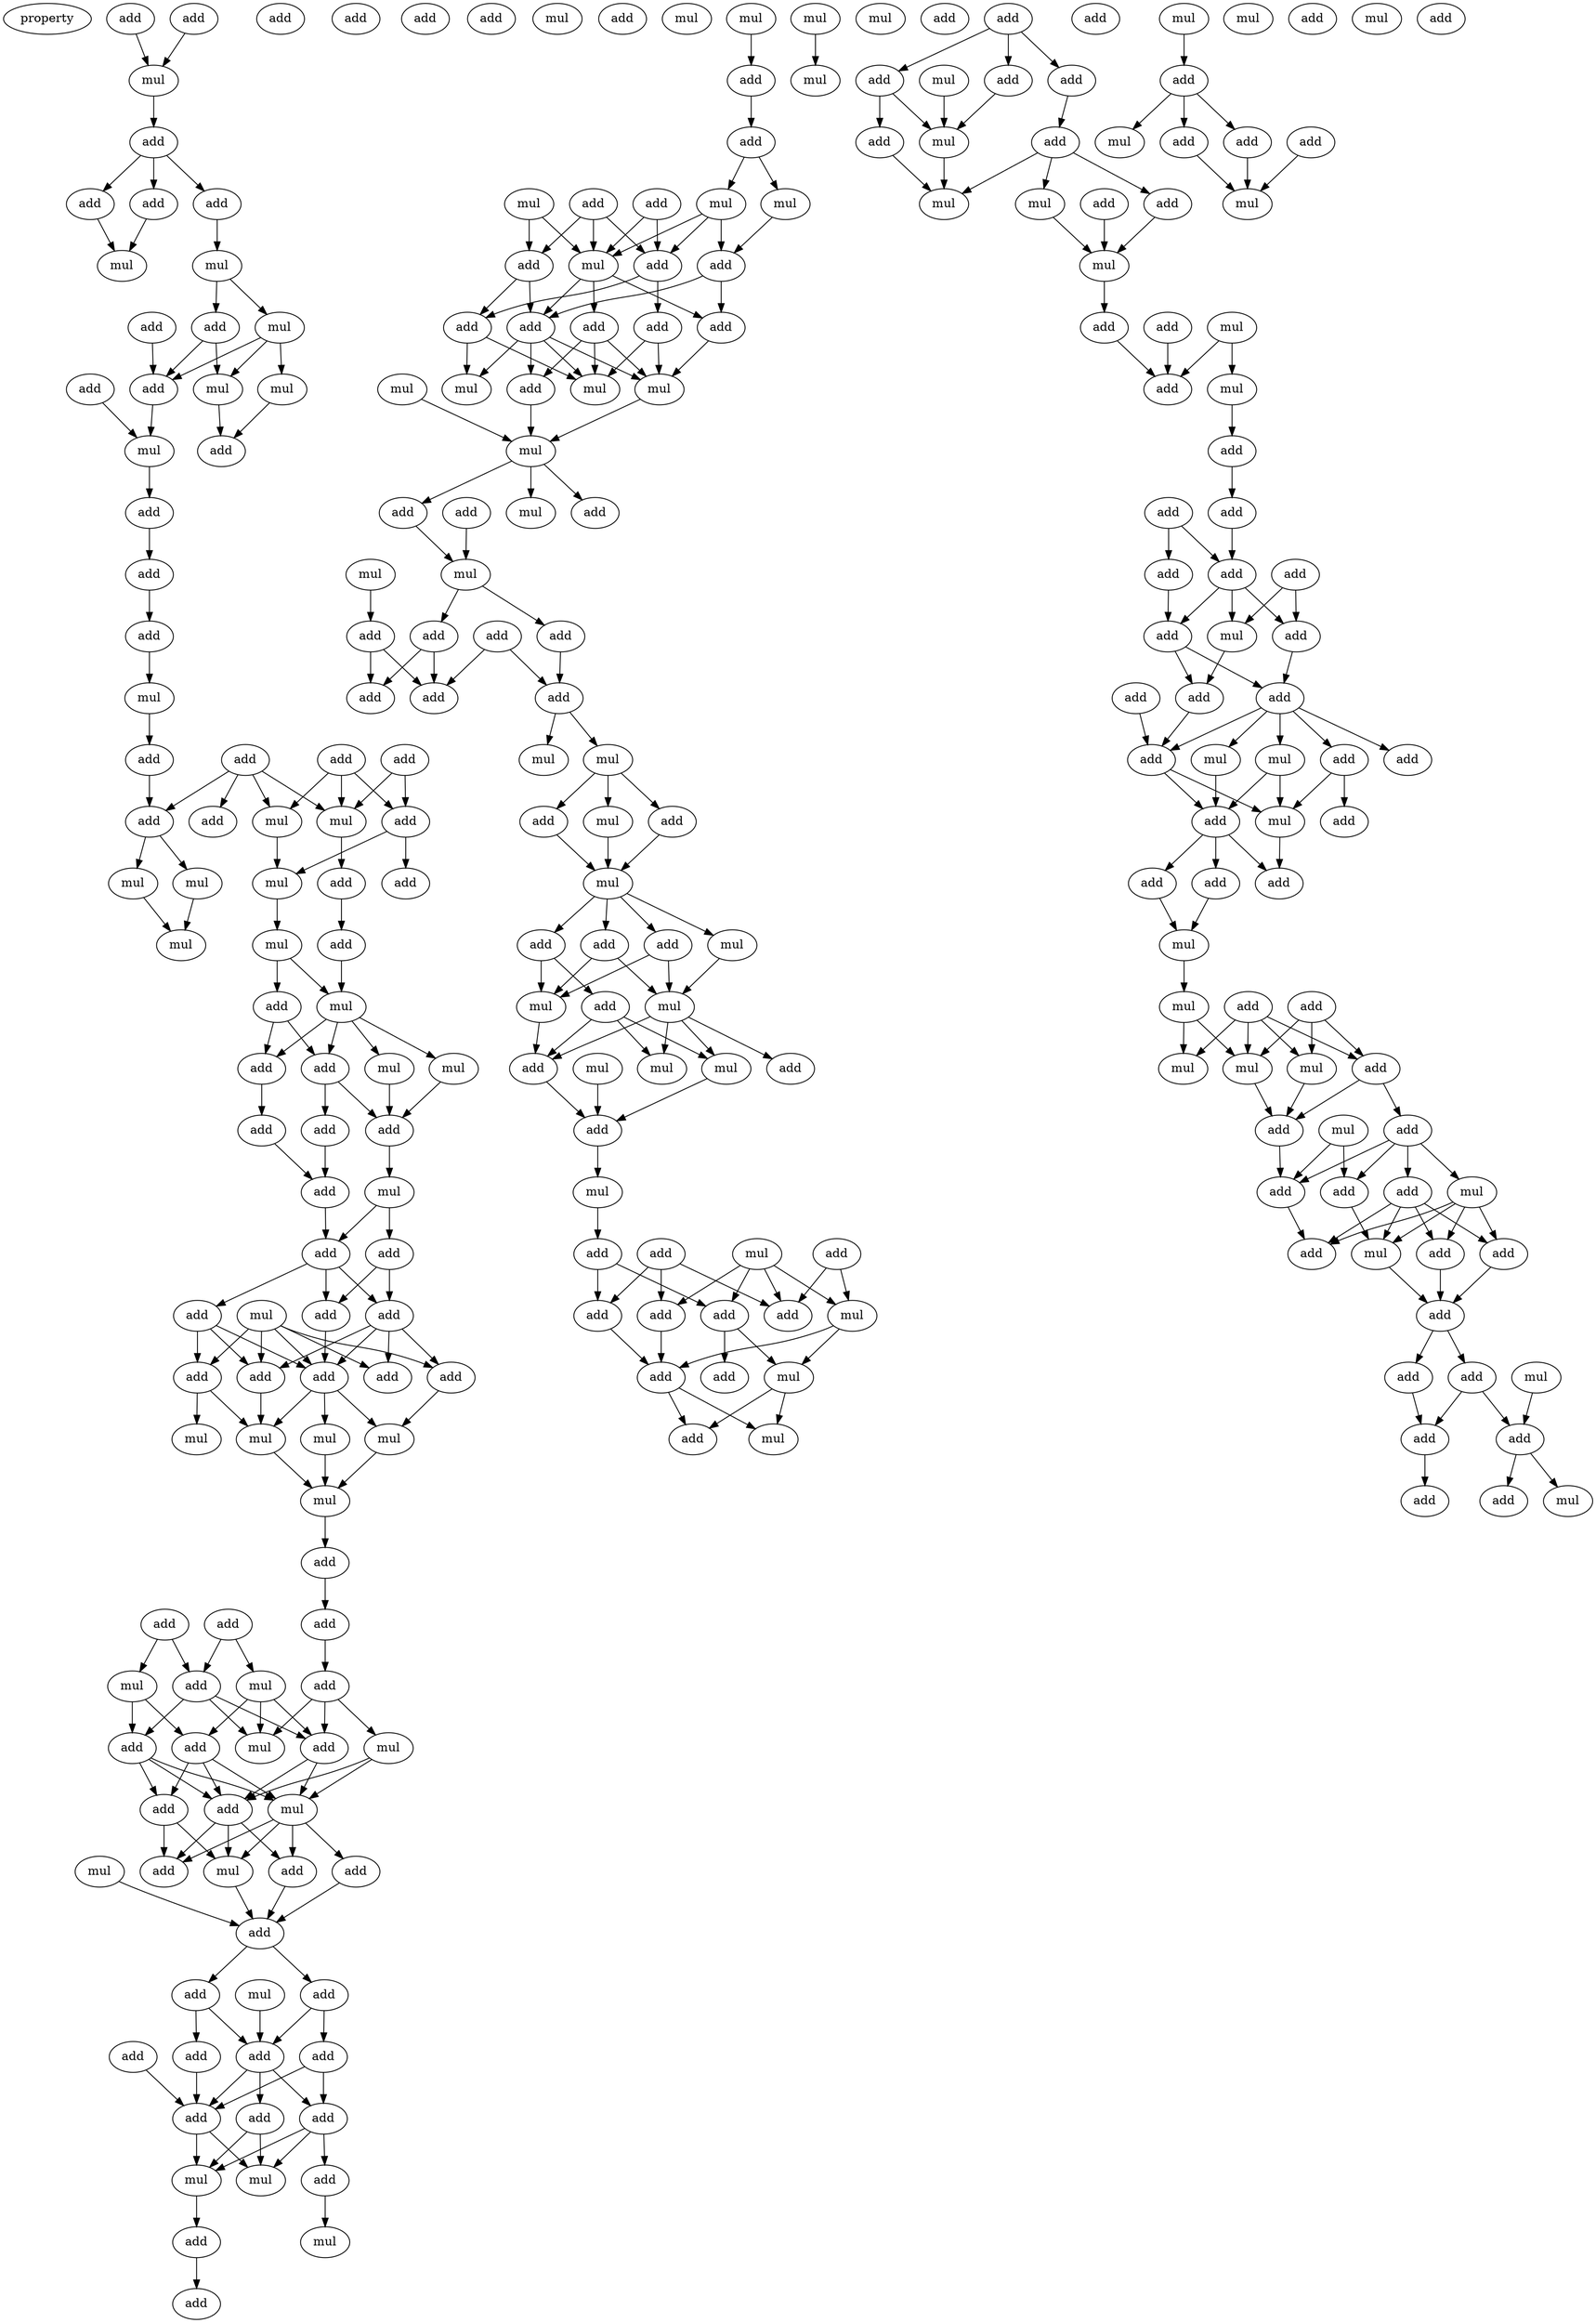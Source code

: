 digraph {
    node [fontcolor=black]
    property [mul=2,lf=1.5]
    0 [ label = add ];
    1 [ label = add ];
    2 [ label = add ];
    3 [ label = add ];
    4 [ label = add ];
    5 [ label = mul ];
    6 [ label = add ];
    7 [ label = add ];
    8 [ label = add ];
    9 [ label = add ];
    10 [ label = mul ];
    11 [ label = add ];
    12 [ label = mul ];
    13 [ label = mul ];
    14 [ label = add ];
    15 [ label = mul ];
    16 [ label = add ];
    17 [ label = add ];
    18 [ label = mul ];
    19 [ label = add ];
    20 [ label = mul ];
    21 [ label = mul ];
    22 [ label = add ];
    23 [ label = add ];
    24 [ label = add ];
    25 [ label = add ];
    26 [ label = add ];
    27 [ label = mul ];
    28 [ label = add ];
    29 [ label = add ];
    30 [ label = add ];
    31 [ label = add ];
    32 [ label = mul ];
    33 [ label = add ];
    34 [ label = add ];
    35 [ label = add ];
    36 [ label = mul ];
    37 [ label = mul ];
    38 [ label = mul ];
    39 [ label = mul ];
    40 [ label = add ];
    41 [ label = add ];
    42 [ label = mul ];
    43 [ label = mul ];
    44 [ label = add ];
    45 [ label = mul ];
    46 [ label = add ];
    47 [ label = mul ];
    48 [ label = add ];
    49 [ label = add ];
    50 [ label = mul ];
    51 [ label = add ];
    52 [ label = add ];
    53 [ label = add ];
    54 [ label = add ];
    55 [ label = mul ];
    56 [ label = add ];
    57 [ label = add ];
    58 [ label = add ];
    59 [ label = mul ];
    60 [ label = add ];
    61 [ label = add ];
    62 [ label = add ];
    63 [ label = add ];
    64 [ label = add ];
    65 [ label = add ];
    66 [ label = add ];
    67 [ label = mul ];
    68 [ label = mul ];
    69 [ label = mul ];
    70 [ label = mul ];
    71 [ label = mul ];
    72 [ label = mul ];
    73 [ label = add ];
    74 [ label = add ];
    75 [ label = add ];
    76 [ label = add ];
    77 [ label = mul ];
    78 [ label = mul ];
    79 [ label = add ];
    80 [ label = add ];
    81 [ label = add ];
    82 [ label = add ];
    83 [ label = mul ];
    84 [ label = mul ];
    85 [ label = add ];
    86 [ label = add ];
    87 [ label = add ];
    88 [ label = mul ];
    89 [ label = add ];
    90 [ label = add ];
    91 [ label = mul ];
    92 [ label = add ];
    93 [ label = mul ];
    94 [ label = add ];
    95 [ label = mul ];
    96 [ label = add ];
    97 [ label = add ];
    98 [ label = add ];
    99 [ label = add ];
    100 [ label = add ];
    101 [ label = add ];
    102 [ label = add ];
    103 [ label = add ];
    104 [ label = add ];
    105 [ label = mul ];
    106 [ label = mul ];
    107 [ label = add ];
    108 [ label = mul ];
    109 [ label = add ];
    110 [ label = add ];
    111 [ label = mul ];
    112 [ label = mul ];
    113 [ label = add ];
    114 [ label = mul ];
    115 [ label = mul ];
    116 [ label = add ];
    117 [ label = add ];
    118 [ label = add ];
    119 [ label = mul ];
    120 [ label = mul ];
    121 [ label = mul ];
    122 [ label = add ];
    123 [ label = mul ];
    124 [ label = add ];
    125 [ label = add ];
    126 [ label = add ];
    127 [ label = add ];
    128 [ label = add ];
    129 [ label = add ];
    130 [ label = add ];
    131 [ label = mul ];
    132 [ label = mul ];
    133 [ label = mul ];
    134 [ label = mul ];
    135 [ label = add ];
    136 [ label = mul ];
    137 [ label = add ];
    138 [ label = add ];
    139 [ label = mul ];
    140 [ label = add ];
    141 [ label = mul ];
    142 [ label = mul ];
    143 [ label = add ];
    144 [ label = add ];
    145 [ label = add ];
    146 [ label = add ];
    147 [ label = add ];
    148 [ label = add ];
    149 [ label = add ];
    150 [ label = mul ];
    151 [ label = mul ];
    152 [ label = add ];
    153 [ label = mul ];
    154 [ label = add ];
    155 [ label = mul ];
    156 [ label = add ];
    157 [ label = add ];
    158 [ label = add ];
    159 [ label = add ];
    160 [ label = mul ];
    161 [ label = mul ];
    162 [ label = add ];
    163 [ label = mul ];
    164 [ label = mul ];
    165 [ label = add ];
    166 [ label = mul ];
    167 [ label = mul ];
    168 [ label = add ];
    169 [ label = add ];
    170 [ label = mul ];
    171 [ label = mul ];
    172 [ label = add ];
    173 [ label = add ];
    174 [ label = add ];
    175 [ label = mul ];
    176 [ label = add ];
    177 [ label = add ];
    178 [ label = add ];
    179 [ label = add ];
    180 [ label = add ];
    181 [ label = add ];
    182 [ label = mul ];
    183 [ label = add ];
    184 [ label = mul ];
    185 [ label = add ];
    186 [ label = add ];
    187 [ label = add ];
    188 [ label = mul ];
    189 [ label = add ];
    190 [ label = add ];
    191 [ label = add ];
    192 [ label = mul ];
    193 [ label = add ];
    194 [ label = mul ];
    195 [ label = add ];
    196 [ label = mul ];
    197 [ label = mul ];
    198 [ label = add ];
    199 [ label = add ];
    200 [ label = mul ];
    201 [ label = add ];
    202 [ label = mul ];
    203 [ label = add ];
    204 [ label = add ];
    205 [ label = add ];
    206 [ label = add ];
    207 [ label = add ];
    208 [ label = add ];
    209 [ label = add ];
    210 [ label = mul ];
    211 [ label = add ];
    212 [ label = add ];
    213 [ label = add ];
    214 [ label = add ];
    215 [ label = add ];
    216 [ label = add ];
    217 [ label = mul ];
    218 [ label = add ];
    219 [ label = add ];
    220 [ label = mul ];
    221 [ label = mul ];
    222 [ label = add ];
    223 [ label = add ];
    224 [ label = add ];
    225 [ label = add ];
    226 [ label = add ];
    227 [ label = mul ];
    228 [ label = add ];
    229 [ label = mul ];
    230 [ label = add ];
    231 [ label = mul ];
    232 [ label = add ];
    233 [ label = mul ];
    234 [ label = mul ];
    235 [ label = add ];
    236 [ label = add ];
    237 [ label = mul ];
    238 [ label = add ];
    239 [ label = add ];
    240 [ label = mul ];
    241 [ label = add ];
    242 [ label = add ];
    243 [ label = add ];
    244 [ label = mul ];
    245 [ label = add ];
    246 [ label = add ];
    247 [ label = add ];
    248 [ label = mul ];
    249 [ label = add ];
    250 [ label = add ];
    251 [ label = add ];
    252 [ label = mul ];
    253 [ label = add ];
    254 [ label = add ];
    255 [ label = mul ];
    256 [ label = add ];
    257 [ label = mul ];
    258 [ label = add ];
    259 [ label = add ];
    260 [ label = add ];
    261 [ label = mul ];
    262 [ label = mul ];
    263 [ label = add ];
    264 [ label = mul ];
    265 [ label = add ];
    0 -> 5 [ name = 0 ];
    1 -> 5 [ name = 1 ];
    5 -> 6 [ name = 2 ];
    6 -> 7 [ name = 3 ];
    6 -> 8 [ name = 4 ];
    6 -> 11 [ name = 5 ];
    7 -> 13 [ name = 6 ];
    8 -> 12 [ name = 7 ];
    11 -> 13 [ name = 8 ];
    12 -> 14 [ name = 9 ];
    12 -> 15 [ name = 10 ];
    14 -> 19 [ name = 11 ];
    14 -> 20 [ name = 12 ];
    15 -> 18 [ name = 13 ];
    15 -> 19 [ name = 14 ];
    15 -> 20 [ name = 15 ];
    16 -> 19 [ name = 16 ];
    17 -> 21 [ name = 17 ];
    18 -> 22 [ name = 18 ];
    19 -> 21 [ name = 19 ];
    20 -> 22 [ name = 20 ];
    21 -> 23 [ name = 21 ];
    23 -> 25 [ name = 22 ];
    25 -> 26 [ name = 23 ];
    26 -> 27 [ name = 24 ];
    27 -> 30 [ name = 25 ];
    28 -> 32 [ name = 26 ];
    28 -> 35 [ name = 27 ];
    28 -> 36 [ name = 28 ];
    29 -> 32 [ name = 29 ];
    29 -> 33 [ name = 30 ];
    29 -> 34 [ name = 31 ];
    29 -> 36 [ name = 32 ];
    30 -> 34 [ name = 33 ];
    31 -> 32 [ name = 34 ];
    31 -> 35 [ name = 35 ];
    32 -> 40 [ name = 36 ];
    34 -> 38 [ name = 37 ];
    34 -> 39 [ name = 38 ];
    35 -> 37 [ name = 39 ];
    35 -> 41 [ name = 40 ];
    36 -> 37 [ name = 41 ];
    37 -> 42 [ name = 42 ];
    38 -> 43 [ name = 43 ];
    39 -> 43 [ name = 44 ];
    40 -> 44 [ name = 45 ];
    42 -> 45 [ name = 46 ];
    42 -> 46 [ name = 47 ];
    44 -> 45 [ name = 48 ];
    45 -> 47 [ name = 49 ];
    45 -> 48 [ name = 50 ];
    45 -> 49 [ name = 51 ];
    45 -> 50 [ name = 52 ];
    46 -> 48 [ name = 53 ];
    46 -> 49 [ name = 54 ];
    47 -> 53 [ name = 55 ];
    48 -> 51 [ name = 56 ];
    48 -> 53 [ name = 57 ];
    49 -> 52 [ name = 58 ];
    50 -> 53 [ name = 59 ];
    51 -> 54 [ name = 60 ];
    52 -> 54 [ name = 61 ];
    53 -> 55 [ name = 62 ];
    54 -> 57 [ name = 63 ];
    55 -> 56 [ name = 64 ];
    55 -> 57 [ name = 65 ];
    56 -> 60 [ name = 66 ];
    56 -> 61 [ name = 67 ];
    57 -> 58 [ name = 68 ];
    57 -> 60 [ name = 69 ];
    57 -> 61 [ name = 70 ];
    58 -> 64 [ name = 71 ];
    58 -> 65 [ name = 72 ];
    58 -> 66 [ name = 73 ];
    59 -> 62 [ name = 74 ];
    59 -> 63 [ name = 75 ];
    59 -> 64 [ name = 76 ];
    59 -> 65 [ name = 77 ];
    59 -> 66 [ name = 78 ];
    60 -> 62 [ name = 79 ];
    60 -> 63 [ name = 80 ];
    60 -> 64 [ name = 81 ];
    60 -> 65 [ name = 82 ];
    61 -> 65 [ name = 83 ];
    62 -> 67 [ name = 84 ];
    64 -> 70 [ name = 85 ];
    65 -> 67 [ name = 86 ];
    65 -> 69 [ name = 87 ];
    65 -> 70 [ name = 88 ];
    66 -> 68 [ name = 89 ];
    66 -> 70 [ name = 90 ];
    67 -> 71 [ name = 91 ];
    69 -> 71 [ name = 92 ];
    70 -> 71 [ name = 93 ];
    71 -> 73 [ name = 94 ];
    73 -> 74 [ name = 95 ];
    74 -> 80 [ name = 96 ];
    75 -> 78 [ name = 97 ];
    75 -> 79 [ name = 98 ];
    76 -> 77 [ name = 99 ];
    76 -> 79 [ name = 100 ];
    77 -> 82 [ name = 101 ];
    77 -> 85 [ name = 102 ];
    78 -> 81 [ name = 103 ];
    78 -> 82 [ name = 104 ];
    78 -> 84 [ name = 105 ];
    79 -> 81 [ name = 106 ];
    79 -> 84 [ name = 107 ];
    79 -> 85 [ name = 108 ];
    80 -> 81 [ name = 109 ];
    80 -> 83 [ name = 110 ];
    80 -> 84 [ name = 111 ];
    81 -> 86 [ name = 112 ];
    81 -> 88 [ name = 113 ];
    82 -> 86 [ name = 114 ];
    82 -> 87 [ name = 115 ];
    82 -> 88 [ name = 116 ];
    83 -> 86 [ name = 117 ];
    83 -> 88 [ name = 118 ];
    85 -> 86 [ name = 119 ];
    85 -> 87 [ name = 120 ];
    85 -> 88 [ name = 121 ];
    86 -> 89 [ name = 122 ];
    86 -> 92 [ name = 123 ];
    86 -> 93 [ name = 124 ];
    87 -> 89 [ name = 125 ];
    87 -> 93 [ name = 126 ];
    88 -> 89 [ name = 127 ];
    88 -> 90 [ name = 128 ];
    88 -> 92 [ name = 129 ];
    88 -> 93 [ name = 130 ];
    90 -> 94 [ name = 131 ];
    91 -> 94 [ name = 132 ];
    92 -> 94 [ name = 133 ];
    93 -> 94 [ name = 134 ];
    94 -> 96 [ name = 135 ];
    94 -> 97 [ name = 136 ];
    95 -> 101 [ name = 137 ];
    96 -> 98 [ name = 138 ];
    96 -> 101 [ name = 139 ];
    97 -> 99 [ name = 140 ];
    97 -> 101 [ name = 141 ];
    98 -> 102 [ name = 142 ];
    98 -> 104 [ name = 143 ];
    99 -> 102 [ name = 144 ];
    100 -> 102 [ name = 145 ];
    101 -> 102 [ name = 146 ];
    101 -> 103 [ name = 147 ];
    101 -> 104 [ name = 148 ];
    102 -> 105 [ name = 149 ];
    102 -> 106 [ name = 150 ];
    103 -> 105 [ name = 151 ];
    103 -> 106 [ name = 152 ];
    104 -> 105 [ name = 153 ];
    104 -> 106 [ name = 154 ];
    104 -> 107 [ name = 155 ];
    105 -> 109 [ name = 156 ];
    107 -> 108 [ name = 157 ];
    109 -> 110 [ name = 158 ];
    111 -> 113 [ name = 159 ];
    112 -> 114 [ name = 160 ];
    113 -> 116 [ name = 161 ];
    116 -> 120 [ name = 162 ];
    116 -> 121 [ name = 163 ];
    117 -> 123 [ name = 164 ];
    117 -> 124 [ name = 165 ];
    118 -> 123 [ name = 166 ];
    118 -> 124 [ name = 167 ];
    118 -> 125 [ name = 168 ];
    119 -> 123 [ name = 169 ];
    119 -> 125 [ name = 170 ];
    120 -> 122 [ name = 171 ];
    120 -> 123 [ name = 172 ];
    120 -> 124 [ name = 173 ];
    121 -> 122 [ name = 174 ];
    122 -> 127 [ name = 175 ];
    122 -> 128 [ name = 176 ];
    123 -> 127 [ name = 177 ];
    123 -> 128 [ name = 178 ];
    123 -> 129 [ name = 179 ];
    124 -> 126 [ name = 180 ];
    124 -> 130 [ name = 181 ];
    125 -> 126 [ name = 182 ];
    125 -> 128 [ name = 183 ];
    126 -> 132 [ name = 184 ];
    126 -> 133 [ name = 185 ];
    127 -> 131 [ name = 186 ];
    128 -> 131 [ name = 187 ];
    128 -> 132 [ name = 188 ];
    128 -> 133 [ name = 189 ];
    128 -> 135 [ name = 190 ];
    129 -> 131 [ name = 191 ];
    129 -> 132 [ name = 192 ];
    129 -> 135 [ name = 193 ];
    130 -> 131 [ name = 194 ];
    130 -> 132 [ name = 195 ];
    131 -> 136 [ name = 196 ];
    134 -> 136 [ name = 197 ];
    135 -> 136 [ name = 198 ];
    136 -> 137 [ name = 199 ];
    136 -> 139 [ name = 200 ];
    136 -> 140 [ name = 201 ];
    137 -> 142 [ name = 202 ];
    138 -> 142 [ name = 203 ];
    141 -> 143 [ name = 204 ];
    142 -> 144 [ name = 205 ];
    142 -> 146 [ name = 206 ];
    143 -> 148 [ name = 207 ];
    143 -> 149 [ name = 208 ];
    144 -> 148 [ name = 209 ];
    144 -> 149 [ name = 210 ];
    145 -> 147 [ name = 211 ];
    145 -> 149 [ name = 212 ];
    146 -> 147 [ name = 213 ];
    147 -> 150 [ name = 214 ];
    147 -> 151 [ name = 215 ];
    151 -> 152 [ name = 216 ];
    151 -> 153 [ name = 217 ];
    151 -> 154 [ name = 218 ];
    152 -> 155 [ name = 219 ];
    153 -> 155 [ name = 220 ];
    154 -> 155 [ name = 221 ];
    155 -> 157 [ name = 222 ];
    155 -> 158 [ name = 223 ];
    155 -> 159 [ name = 224 ];
    155 -> 160 [ name = 225 ];
    157 -> 161 [ name = 226 ];
    157 -> 163 [ name = 227 ];
    158 -> 161 [ name = 228 ];
    158 -> 163 [ name = 229 ];
    159 -> 161 [ name = 230 ];
    159 -> 162 [ name = 231 ];
    160 -> 163 [ name = 232 ];
    161 -> 165 [ name = 233 ];
    162 -> 164 [ name = 234 ];
    162 -> 165 [ name = 235 ];
    162 -> 166 [ name = 236 ];
    163 -> 164 [ name = 237 ];
    163 -> 165 [ name = 238 ];
    163 -> 166 [ name = 239 ];
    163 -> 168 [ name = 240 ];
    165 -> 169 [ name = 241 ];
    166 -> 169 [ name = 242 ];
    167 -> 169 [ name = 243 ];
    169 -> 170 [ name = 244 ];
    170 -> 172 [ name = 245 ];
    171 -> 175 [ name = 246 ];
    171 -> 177 [ name = 247 ];
    171 -> 178 [ name = 248 ];
    171 -> 179 [ name = 249 ];
    172 -> 176 [ name = 250 ];
    172 -> 177 [ name = 251 ];
    173 -> 175 [ name = 252 ];
    173 -> 178 [ name = 253 ];
    174 -> 176 [ name = 254 ];
    174 -> 178 [ name = 255 ];
    174 -> 179 [ name = 256 ];
    175 -> 181 [ name = 257 ];
    175 -> 182 [ name = 258 ];
    176 -> 181 [ name = 259 ];
    177 -> 180 [ name = 260 ];
    177 -> 182 [ name = 261 ];
    179 -> 181 [ name = 262 ];
    181 -> 183 [ name = 263 ];
    181 -> 184 [ name = 264 ];
    182 -> 183 [ name = 265 ];
    182 -> 184 [ name = 266 ];
    185 -> 186 [ name = 267 ];
    185 -> 187 [ name = 268 ];
    185 -> 189 [ name = 269 ];
    186 -> 190 [ name = 270 ];
    186 -> 192 [ name = 271 ];
    187 -> 192 [ name = 272 ];
    188 -> 192 [ name = 273 ];
    189 -> 191 [ name = 274 ];
    190 -> 194 [ name = 275 ];
    191 -> 193 [ name = 276 ];
    191 -> 194 [ name = 277 ];
    191 -> 196 [ name = 278 ];
    192 -> 194 [ name = 279 ];
    193 -> 197 [ name = 280 ];
    195 -> 197 [ name = 281 ];
    196 -> 197 [ name = 282 ];
    197 -> 201 [ name = 283 ];
    198 -> 203 [ name = 284 ];
    200 -> 202 [ name = 285 ];
    200 -> 203 [ name = 286 ];
    201 -> 203 [ name = 287 ];
    202 -> 204 [ name = 288 ];
    204 -> 206 [ name = 289 ];
    205 -> 208 [ name = 290 ];
    205 -> 209 [ name = 291 ];
    206 -> 208 [ name = 292 ];
    207 -> 210 [ name = 293 ];
    207 -> 212 [ name = 294 ];
    208 -> 210 [ name = 295 ];
    208 -> 211 [ name = 296 ];
    208 -> 212 [ name = 297 ];
    209 -> 211 [ name = 298 ];
    210 -> 215 [ name = 299 ];
    211 -> 214 [ name = 300 ];
    211 -> 215 [ name = 301 ];
    212 -> 214 [ name = 302 ];
    213 -> 218 [ name = 303 ];
    214 -> 216 [ name = 304 ];
    214 -> 217 [ name = 305 ];
    214 -> 218 [ name = 306 ];
    214 -> 219 [ name = 307 ];
    214 -> 220 [ name = 308 ];
    215 -> 218 [ name = 309 ];
    216 -> 221 [ name = 310 ];
    216 -> 223 [ name = 311 ];
    217 -> 222 [ name = 312 ];
    218 -> 221 [ name = 313 ];
    218 -> 222 [ name = 314 ];
    220 -> 221 [ name = 315 ];
    220 -> 222 [ name = 316 ];
    221 -> 225 [ name = 317 ];
    222 -> 224 [ name = 318 ];
    222 -> 225 [ name = 319 ];
    222 -> 226 [ name = 320 ];
    224 -> 227 [ name = 321 ];
    226 -> 227 [ name = 322 ];
    227 -> 229 [ name = 323 ];
    228 -> 232 [ name = 324 ];
    228 -> 233 [ name = 325 ];
    228 -> 234 [ name = 326 ];
    229 -> 231 [ name = 327 ];
    229 -> 233 [ name = 328 ];
    230 -> 231 [ name = 329 ];
    230 -> 232 [ name = 330 ];
    230 -> 233 [ name = 331 ];
    230 -> 234 [ name = 332 ];
    232 -> 235 [ name = 333 ];
    232 -> 236 [ name = 334 ];
    233 -> 235 [ name = 335 ];
    234 -> 235 [ name = 336 ];
    235 -> 239 [ name = 337 ];
    236 -> 238 [ name = 338 ];
    236 -> 239 [ name = 339 ];
    236 -> 240 [ name = 340 ];
    236 -> 241 [ name = 341 ];
    237 -> 238 [ name = 342 ];
    237 -> 239 [ name = 343 ];
    238 -> 244 [ name = 344 ];
    239 -> 243 [ name = 345 ];
    240 -> 242 [ name = 346 ];
    240 -> 243 [ name = 347 ];
    240 -> 244 [ name = 348 ];
    240 -> 245 [ name = 349 ];
    241 -> 242 [ name = 350 ];
    241 -> 243 [ name = 351 ];
    241 -> 244 [ name = 352 ];
    241 -> 245 [ name = 353 ];
    242 -> 246 [ name = 354 ];
    244 -> 246 [ name = 355 ];
    245 -> 246 [ name = 356 ];
    246 -> 247 [ name = 357 ];
    246 -> 249 [ name = 358 ];
    247 -> 250 [ name = 359 ];
    247 -> 251 [ name = 360 ];
    248 -> 251 [ name = 361 ];
    249 -> 250 [ name = 362 ];
    250 -> 253 [ name = 363 ];
    251 -> 254 [ name = 364 ];
    251 -> 255 [ name = 365 ];
    252 -> 256 [ name = 366 ];
    256 -> 257 [ name = 367 ];
    256 -> 258 [ name = 368 ];
    256 -> 259 [ name = 369 ];
    258 -> 262 [ name = 370 ];
    259 -> 262 [ name = 371 ];
    260 -> 262 [ name = 372 ];
}
